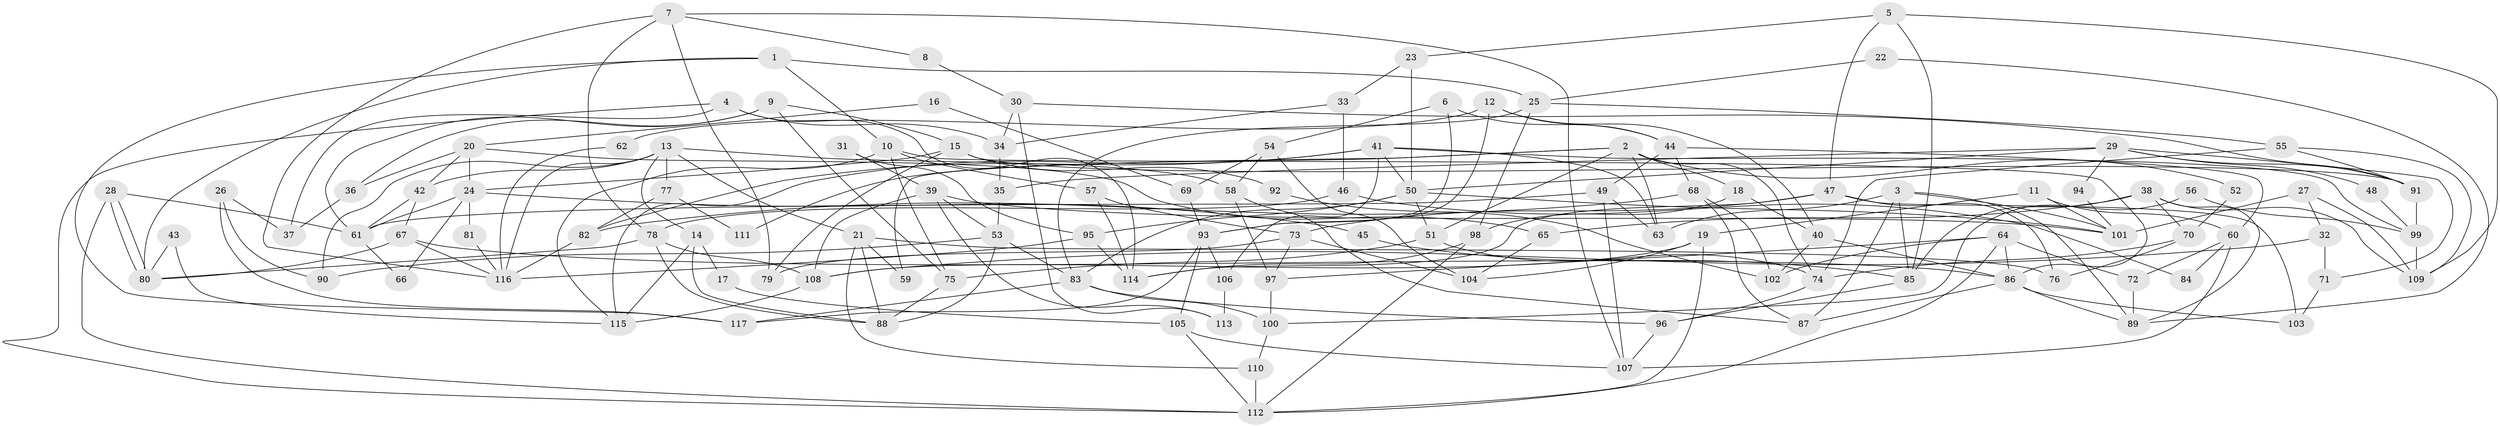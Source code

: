 // coarse degree distribution, {6: 0.04938271604938271, 2: 0.16049382716049382, 5: 0.2345679012345679, 4: 0.24691358024691357, 3: 0.1728395061728395, 7: 0.012345679012345678, 10: 0.024691358024691357, 8: 0.06172839506172839, 14: 0.012345679012345678, 13: 0.012345679012345678, 9: 0.012345679012345678}
// Generated by graph-tools (version 1.1) at 2025/54/03/04/25 21:54:15]
// undirected, 117 vertices, 234 edges
graph export_dot {
graph [start="1"]
  node [color=gray90,style=filled];
  1;
  2;
  3;
  4;
  5;
  6;
  7;
  8;
  9;
  10;
  11;
  12;
  13;
  14;
  15;
  16;
  17;
  18;
  19;
  20;
  21;
  22;
  23;
  24;
  25;
  26;
  27;
  28;
  29;
  30;
  31;
  32;
  33;
  34;
  35;
  36;
  37;
  38;
  39;
  40;
  41;
  42;
  43;
  44;
  45;
  46;
  47;
  48;
  49;
  50;
  51;
  52;
  53;
  54;
  55;
  56;
  57;
  58;
  59;
  60;
  61;
  62;
  63;
  64;
  65;
  66;
  67;
  68;
  69;
  70;
  71;
  72;
  73;
  74;
  75;
  76;
  77;
  78;
  79;
  80;
  81;
  82;
  83;
  84;
  85;
  86;
  87;
  88;
  89;
  90;
  91;
  92;
  93;
  94;
  95;
  96;
  97;
  98;
  99;
  100;
  101;
  102;
  103;
  104;
  105;
  106;
  107;
  108;
  109;
  110;
  111;
  112;
  113;
  114;
  115;
  116;
  117;
  1 -- 10;
  1 -- 25;
  1 -- 80;
  1 -- 117;
  2 -- 63;
  2 -- 74;
  2 -- 18;
  2 -- 51;
  2 -- 52;
  2 -- 59;
  2 -- 111;
  3 -- 63;
  3 -- 101;
  3 -- 85;
  3 -- 87;
  3 -- 89;
  4 -- 112;
  4 -- 114;
  4 -- 34;
  4 -- 37;
  5 -- 47;
  5 -- 109;
  5 -- 23;
  5 -- 85;
  6 -- 44;
  6 -- 93;
  6 -- 54;
  7 -- 107;
  7 -- 78;
  7 -- 8;
  7 -- 79;
  7 -- 116;
  8 -- 30;
  9 -- 61;
  9 -- 36;
  9 -- 15;
  9 -- 75;
  10 -- 86;
  10 -- 115;
  10 -- 57;
  10 -- 75;
  11 -- 101;
  11 -- 60;
  11 -- 19;
  12 -- 40;
  12 -- 93;
  12 -- 44;
  12 -- 62;
  13 -- 42;
  13 -- 116;
  13 -- 14;
  13 -- 21;
  13 -- 58;
  13 -- 77;
  13 -- 90;
  14 -- 88;
  14 -- 17;
  14 -- 115;
  15 -- 79;
  15 -- 24;
  15 -- 91;
  15 -- 92;
  16 -- 20;
  16 -- 69;
  17 -- 105;
  18 -- 98;
  18 -- 40;
  19 -- 104;
  19 -- 108;
  19 -- 112;
  20 -- 42;
  20 -- 24;
  20 -- 36;
  20 -- 65;
  21 -- 88;
  21 -- 59;
  21 -- 76;
  21 -- 110;
  22 -- 89;
  22 -- 25;
  23 -- 50;
  23 -- 33;
  24 -- 61;
  24 -- 45;
  24 -- 66;
  24 -- 81;
  25 -- 55;
  25 -- 83;
  25 -- 98;
  26 -- 117;
  26 -- 90;
  26 -- 37;
  27 -- 109;
  27 -- 101;
  27 -- 32;
  28 -- 80;
  28 -- 80;
  28 -- 112;
  28 -- 61;
  29 -- 91;
  29 -- 71;
  29 -- 35;
  29 -- 48;
  29 -- 50;
  29 -- 94;
  30 -- 91;
  30 -- 34;
  30 -- 113;
  31 -- 39;
  31 -- 95;
  32 -- 108;
  32 -- 71;
  33 -- 34;
  33 -- 46;
  34 -- 35;
  35 -- 53;
  36 -- 37;
  38 -- 85;
  38 -- 70;
  38 -- 65;
  38 -- 89;
  38 -- 109;
  39 -- 53;
  39 -- 108;
  39 -- 101;
  39 -- 113;
  40 -- 86;
  40 -- 102;
  41 -- 50;
  41 -- 82;
  41 -- 63;
  41 -- 99;
  41 -- 106;
  41 -- 115;
  42 -- 61;
  42 -- 67;
  43 -- 80;
  43 -- 115;
  44 -- 60;
  44 -- 49;
  44 -- 68;
  45 -- 85;
  46 -- 78;
  46 -- 84;
  47 -- 73;
  47 -- 114;
  47 -- 76;
  47 -- 103;
  48 -- 99;
  49 -- 107;
  49 -- 61;
  49 -- 63;
  50 -- 51;
  50 -- 83;
  50 -- 95;
  50 -- 101;
  51 -- 75;
  51 -- 74;
  52 -- 70;
  53 -- 88;
  53 -- 83;
  53 -- 90;
  54 -- 58;
  54 -- 69;
  54 -- 104;
  55 -- 74;
  55 -- 91;
  55 -- 109;
  56 -- 99;
  56 -- 100;
  57 -- 73;
  57 -- 114;
  58 -- 87;
  58 -- 97;
  60 -- 72;
  60 -- 107;
  60 -- 84;
  61 -- 66;
  62 -- 116;
  64 -- 112;
  64 -- 102;
  64 -- 72;
  64 -- 86;
  64 -- 97;
  65 -- 104;
  67 -- 86;
  67 -- 80;
  67 -- 116;
  68 -- 87;
  68 -- 82;
  68 -- 102;
  69 -- 93;
  70 -- 76;
  70 -- 74;
  71 -- 103;
  72 -- 89;
  73 -- 97;
  73 -- 104;
  73 -- 79;
  74 -- 96;
  75 -- 88;
  77 -- 82;
  77 -- 111;
  78 -- 108;
  78 -- 80;
  78 -- 88;
  81 -- 116;
  82 -- 116;
  83 -- 100;
  83 -- 96;
  83 -- 117;
  85 -- 96;
  86 -- 89;
  86 -- 87;
  86 -- 103;
  91 -- 99;
  92 -- 102;
  93 -- 106;
  93 -- 117;
  93 -- 105;
  94 -- 101;
  95 -- 116;
  95 -- 114;
  96 -- 107;
  97 -- 100;
  98 -- 114;
  98 -- 112;
  99 -- 109;
  100 -- 110;
  105 -- 112;
  105 -- 107;
  106 -- 113;
  108 -- 115;
  110 -- 112;
}
